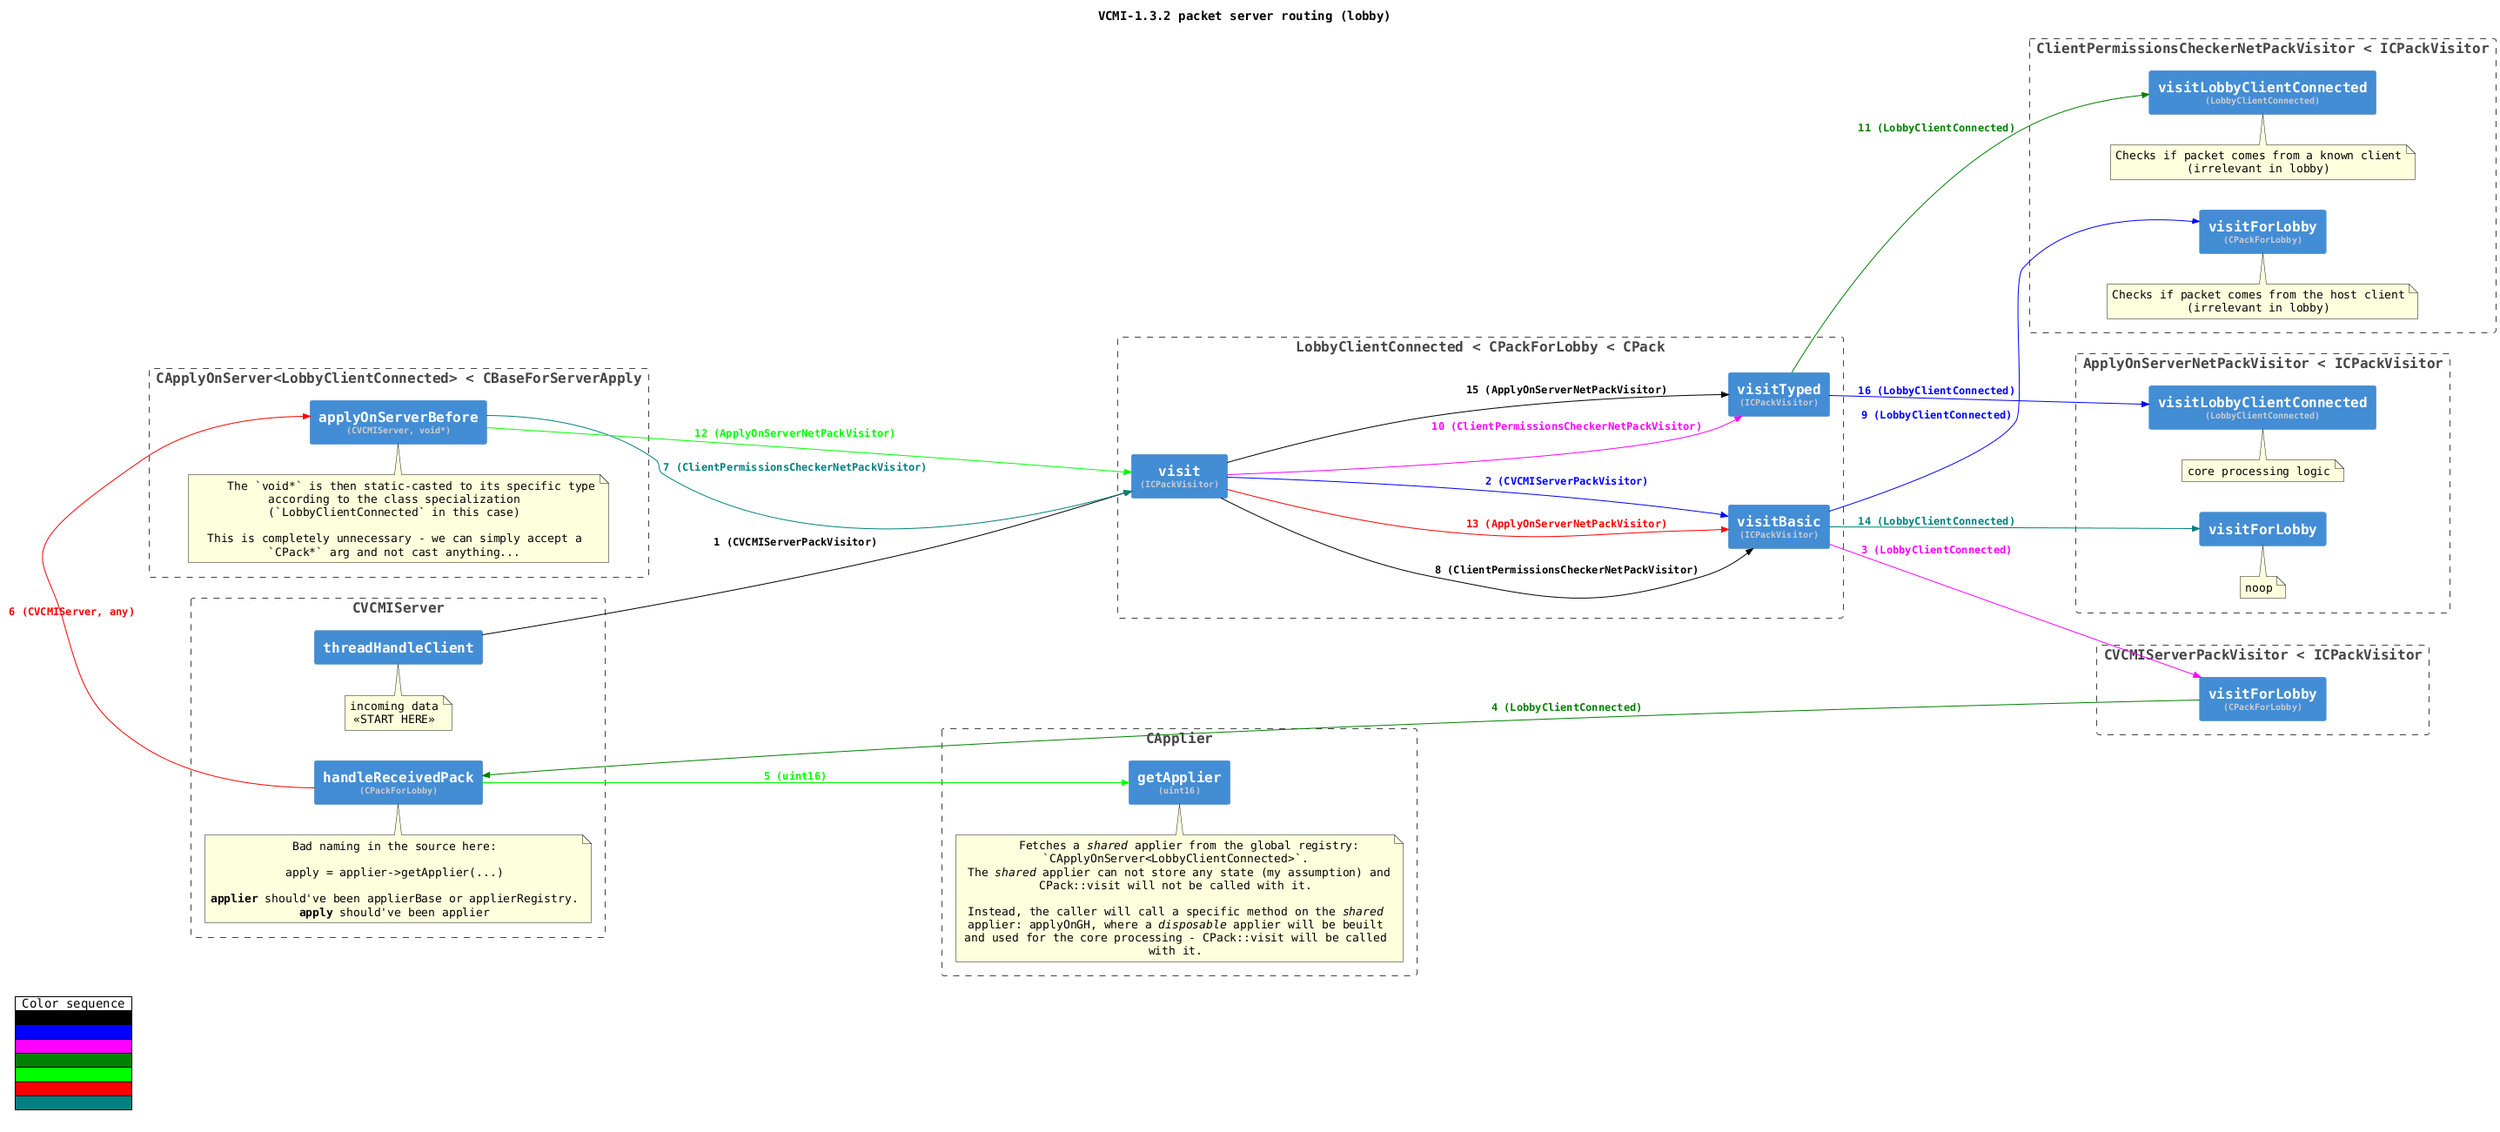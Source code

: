 @startuml "vcmi-1.32-routing-server-lobby-c4"

!include <C4/C4_Container>

HIDE_STEREOTYPE()
LAYOUT_LEFT_RIGHT()
skinparam DefaultFontName monospaced

title "VCMI-1.3.2 packet server routing (lobby)"

<style>
note {
  MaximumWidth 500
}
</style>

!$nbsp = "<U+00A0>"

' black
!$c1 = "#000000"
' blue
!$c2 = "#0000FF"
' fuchsia
!$c3 = "#FF00FF"
' green
!$c4 = "#008000"
' lime
!$c5 = "#00FF00"
' red
!$c6 = "#FF0000"
' teal
!$c7 = "#008080"

!function $replace($txt, $search, $repl)
  !$replaced = ""
  !while %strpos($txt, $search) >= 0
    !$position = %strpos($txt, $search)
    !$replaced = $replaced + %substr($txt, 0, $position) + $repl
    !$txt = %substr($txt, $position + %strlen($search))
  !endwhile
  !return $replaced + $txt
!endfunction

' avoids super long note lines in the diagram
!function $str($txt)
  !return $replace($txt, "\n", %newline())
!endfunction


!function $cm($class, $method) return "<font size=8 color=CCC>"+$class+"</font>"+"\n"+$method
!function $fn($method, $args) return $method+"\n<font size=8 color=CCC>("+$args+")</font>"

!function $ctag()
  !if %not(%variable_exists("$c"))
    !%set_variable_value("$c", 0)
  !elseif (%get_variable_value("$c") >= 7)
    !%set_variable_value("$c", 0)
  !endif

  !%set_variable_value("$c", %get_variable_value("$c") + 1)

  !return "c"+%get_variable_value("$c")
!endfunction

!function $inc()
  !if %not(%variable_exists("$i"))
    !%set_variable_value("$i", 0)
  !endif

  !%set_variable_value("$i", %get_variable_value("$i") + 1)

  !return %get_variable_value("$i")
!endfunction

!function $call($args) return $inc() + $nbsp + "(" + $args + ")"

' misc calls are hidden
' uncomment to show them (the diagram is a mess)
!$HIDE_MISC_CALLS = "true"

AddRelTag("c1", $textColor=$c1, $lineColor=$c1)
AddRelTag("c2", $textColor=$c2, $lineColor=$c2)
AddRelTag("c3", $textColor=$c3, $lineColor=$c3)
AddRelTag("c4", $textColor=$c4, $lineColor=$c4)
AddRelTag("c5", $textColor=$c5, $lineColor=$c5)
AddRelTag("c6", $textColor=$c6, $lineColor=$c6)
AddRelTag("c7", $textColor=$c7, $lineColor=$c7)

''''''''''''''''''''''''''''''''''''''''''''''''''''''''''''''''''''''''''''''''
''''''''''''''''''''''''''''''''''''''''''''''''''''''''''''''''''''''''''''''''
''''''''''''''''''''''''''''''''''''''''''''''''''''''''''''''''''''''''''''''''
''' CLASSES
''''''''''''''''''''''''''''''''''''''''''''''''''''''''''''''''''''''''''''''''
''''''''''''''''''''''''''''''''''''''''''''''''''''''''''''''''''''''''''''''''
''''''''''''''''''''''''''''''''''''''''''''''''''''''''''''''''''''''''''''''''

Boundary(CVCMIServer, "CVCMIServer") {
  Container(CVCMIServer_threadHandleClient, "threadHandleClient")
  note top of CVCMIServer_threadHandleClient
    incoming data
    <<START HERE>>
  end note

  Container(CVCMIServer_handleReceivedPack, $fn("handleReceivedPack", "CPackForLobby"))

  note top of CVCMIServer_handleReceivedPack
Bad naming in the source here:

apply = applier->getApplier(...)

**applier** should've been applierBase or applierRegistry.
**apply** should've been applier
  end note

  !if ($HIDE_MISC_CALLS != "true")
  Container(CVCMIServer_misc, "***")
  !endif
}

Boundary(LobbyClientConnected, "LobbyClientConnected < CPackForLobby < CPack") {
  Container(LobbyClientConnected_visit, $fn("visit", "ICPackVisitor"))
  Container(LobbyClientConnected_visitBasic, $fn("visitBasic", "ICPackVisitor"))
  Container(LobbyClientConnected_visitTyped, $fn("visitTyped", "ICPackVisitor"))

  !if ($HIDE_MISC_CALLS != "true")
  Container(LobbyClientConnected_misc, "***")
  !endif
}

Boundary(CVCMIServerPackVisitor, "CVCMIServerPackVisitor < ICPackVisitor") {
  Container(CVCMIServerPackVisitor_visitForLobby, $fn("visitForLobby", "CPackForLobby"))
}

Boundary(ClientPermissionsCheckerNetPackVisitor, "ClientPermissionsCheckerNetPackVisitor < ICPackVisitor") {
  Container(ClientPermissionsCheckerNetPackVisitor_visitForLobby, $fn("visitForLobby", "CPackForLobby"))

  note top of ClientPermissionsCheckerNetPackVisitor_visitForLobby
    Checks if packet comes from the host client
    (irrelevant in lobby)
  end note

  Container(ClientPermissionsCheckerNetPackVisitor_visitLobbyClientConnected, $fn("visitLobbyClientConnected", "LobbyClientConnected"))

  note top of ClientPermissionsCheckerNetPackVisitor_visitLobbyClientConnected
    Checks if packet comes from a known client
    (irrelevant in lobby)
  end note

  !if ($HIDE_MISC_CALLS != "true")
  Container(ClientPermissionsCheckerNetPackVisitor_misc, "***")
  !endif
}

Boundary(ApplyOnServerNetPackVisitor, "ApplyOnServerNetPackVisitor < ICPackVisitor") {
  Container(ApplyOnServerNetPackVisitor_visitForLobby, "visitForLobby")

  note top of ApplyOnServerNetPackVisitor_visitForLobby
    noop
  end note

  Container(ApplyOnServerNetPackVisitor_visitLobbyClientConnected, $fn("visitLobbyClientConnected", "LobbyClientConnected"))

  note top of ApplyOnServerNetPackVisitor_visitLobbyClientConnected
    core processing logic
  end note

  !if ($HIDE_MISC_CALLS != "true")
  Container(ApplyOnServerNetPackVisitor_misc, "***")
  !endif
}

Boundary(CApplier, "CApplier") {
  Container(CApplier_getApplier, $fn("getApplier", "uint16"))

  note top of CApplier_getApplier
    $str("\
Fetches a //shared// applier from the global registry: \
`CApplyOnServer<LobbyClientConnected>`.\n \
The //shared// applier can not store any state (my assumption) and \
CPack::visit will not be called with it.\n\n\
Instead, the caller will call a specific method on the //shared// applier: \
applyOnGH, where a //disposable// applier will be beuilt \
and used for the core processing - CPack::visit will be called with it.")
  end note
}

Boundary(CApplyOnServer, "CApplyOnServer<LobbyClientConnected> < CBaseForServerApply") {
  Container(CApplyOnServer_applyOnServerBefore, $fn("applyOnServerBefore", "CVCMIServer,"+$nbsp+"void*"))

  note top of CApplyOnServer_applyOnServerBefore
     $str("The `void*` is then static-casted to its specific type according to \
the class specialization\n\
(`LobbyClientConnected` in this case)\n\
\n\
This is completely unnecessary - we can simply accept a `CPack*` \
arg and not cast anything...")
  end note
}

''''''''''''''''''''''''''''''''''''''''''''''''''''''''''''''''''''''''''''''''
''''''''''''''''''''''''''''''''''''''''''''''''''''''''''''''''''''''''''''''''
''''''''''''''''''''''''''''''''''''''''''''''''''''''''''''''''''''''''''''''''
''' CALLS
''''''''''''''''''''''''''''''''''''''''''''''''''''''''''''''''''''''''''''''''
''''''''''''''''''''''''''''''''''''''''''''''''''''''''''''''''''''''''''''''''
''''''''''''''''''''''''''''''''''''''''''''''''''''''''''''''''''''''''''''''''
''''''''''''''''''''''''''''''''''''''''''''''''''''''''''''''''''''''

Rel(CVCMIServer_threadHandleClient, LobbyClientConnected_visit, $call("CVCMIServerPackVisitor"), $tags="$ctag()")
Rel(LobbyClientConnected_visit, LobbyClientConnected_visitBasic, $call("CVCMIServerPackVisitor"), $tags="$ctag()")
Rel(LobbyClientConnected_visitBasic, CVCMIServerPackVisitor_visitForLobby, $call("LobbyClientConnected"), $tags="$ctag()")
Rel(CVCMIServerPackVisitor_visitForLobby, CVCMIServer_handleReceivedPack, $call("LobbyClientConnected"), $tags="$ctag()")
Rel(CVCMIServer_handleReceivedPack, CApplier_getApplier, $call("uint16"), $tags="$ctag()")
Rel(CVCMIServer_handleReceivedPack, CApplyOnServer_applyOnServerBefore, $call("CVCMIServer, any"), $tags="$ctag()")
Rel(CApplyOnServer_applyOnServerBefore, LobbyClientConnected_visit, $call("ClientPermissionsCheckerNetPackVisitor"), $tags="$ctag()")
Rel(LobbyClientConnected_visit, LobbyClientConnected_visitBasic, $call("ClientPermissionsCheckerNetPackVisitor"), $tags="$ctag()")
Rel(LobbyClientConnected_visitBasic, ClientPermissionsCheckerNetPackVisitor_visitForLobby, $call("LobbyClientConnected"), $tags="$ctag()")

!if ($HIDE_MISC_CALLS != "true")
Rel(ClientPermissionsCheckerNetPackVisitor_visitForLobby, LobbyClientConnected_misc, $inc(), $tags="$ctag()")
Rel(ClientPermissionsCheckerNetPackVisitor_visitForLobby, LobbyClientConnected_misc, $inc(), $tags="$ctag()")
Rel(ClientPermissionsCheckerNetPackVisitor_visitForLobby, CVCMIServer_misc, $inc(), $tags="$ctag()")
!endif

Rel(LobbyClientConnected_visit, LobbyClientConnected_visitTyped, $call("ClientPermissionsCheckerNetPackVisitor"), $tags="$ctag()")
Rel(LobbyClientConnected_visitTyped, ClientPermissionsCheckerNetPackVisitor_visitLobbyClientConnected, $call("LobbyClientConnected"), $tags="$ctag()")

!if ($HIDE_MISC_CALLS != "true")
Rel(ClientPermissionsCheckerNetPackVisitor_visitLobbyClientConnected, CVCMIServer_misc, $inc(), $tags="$ctag()")
Rel(ClientPermissionsCheckerNetPackVisitor_visitLobbyClientConnected, LobbyClientConnected_misc, $inc(), $tags="$ctag()")
Rel(CApplyOnServer_applyOnServerBefore, ClientPermissionsCheckerNetPackVisitor_misc, $inc(), $tags="$ctag()")
!endif

Rel(CApplyOnServer_applyOnServerBefore, LobbyClientConnected_visit, $call("ApplyOnServerNetPackVisitor"), $tags="$ctag()")
Rel(LobbyClientConnected_visit, LobbyClientConnected_visitBasic, $call("ApplyOnServerNetPackVisitor"), $tags="$ctag()")
Rel(LobbyClientConnected_visitBasic, ApplyOnServerNetPackVisitor_visitForLobby, $call("LobbyClientConnected"), $tags="$ctag()")
Rel(LobbyClientConnected_visit, LobbyClientConnected_visitTyped, $call("ApplyOnServerNetPackVisitor"), $tags="$ctag()")
Rel(LobbyClientConnected_visitTyped, ApplyOnServerNetPackVisitor_visitLobbyClientConnected, $call("LobbyClientConnected"), $tags="$ctag()")

!if ($HIDE_MISC_CALLS != "true")
Rel(ApplyOnServerNetPackVisitor_visitLobbyClientConnected, CVCMIServer_misc, $inc(), $tags="$ctag()")
Rel(ApplyOnServerNetPackVisitor_visitLobbyClientConnected, LobbyClientConnected_misc, $inc(), $tags="$ctag()")
Rel(CApplyOnServer_applyOnServerBefore, ApplyOnServerNetPackVisitor_misc, $inc(), $tags="$ctag()")
!endif

' Lay_Distance(CVCMIServer, CPack, 1)
' Lay_Distance(CPack, Visitor, 1)

skinparam legend {
  FontColor Black
  BackgroundColor White
  ' does not work for some reason
  BorderColor White
  BorderThickness 0
}

legend bottom left
  | Color sequence |
  | <$c1> |
  | <$c2> |
  | <$c3> |
  | <$c4> |
  | <$c5> |
  | <$c6> |
  | <$c7> |
endlegend

@enduml
